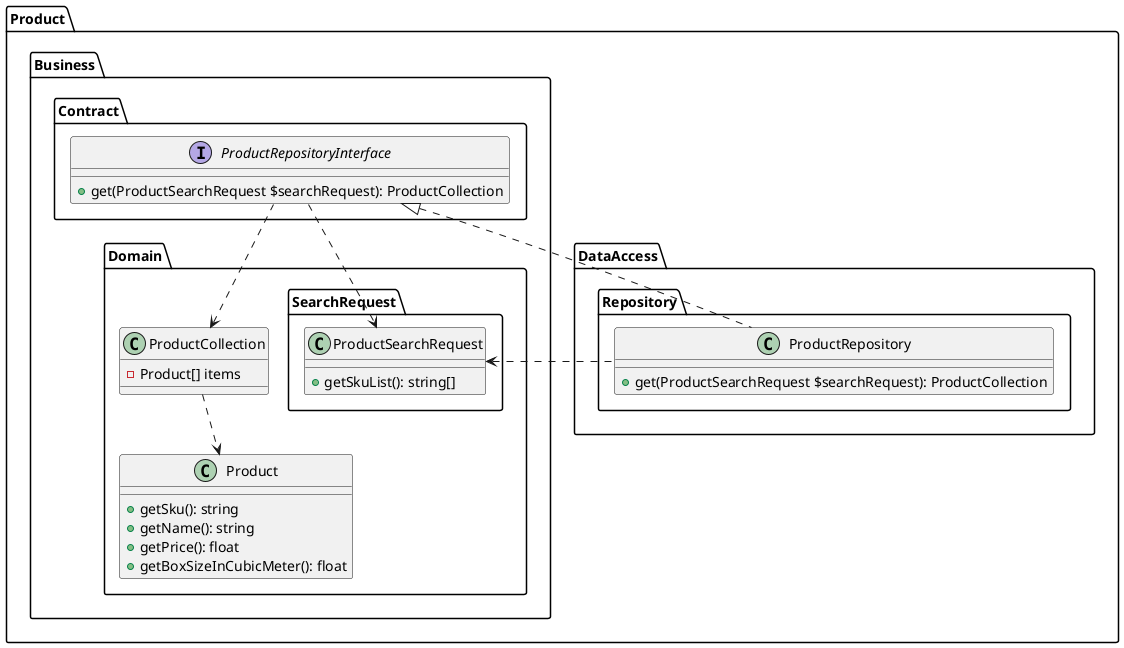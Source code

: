 @startuml

set namespaceSeparator \\

interface Product\\Business\\Contract\\ProductRepositoryInterface {
    +get(ProductSearchRequest $searchRequest): ProductCollection
}

class Product\\Business\\Domain\\Product {
    +getSku(): string
    +getName(): string
    +getPrice(): float
    +getBoxSizeInCubicMeter(): float
}



class Product\\Business\\Domain\\SearchRequest\\ProductSearchRequest {
    +getSkuList(): string[]
}


Product\\Business\\Domain\\ProductCollection ..> Product\\Business\\Domain\\Product

class Product\\Business\\Domain\\ProductCollection {
    -Product[] items
}

Product\\Business\\Contract\\ProductRepositoryInterface .left.> Product\\Business\\Domain\\ProductCollection
Product\\Business\\Contract\\ProductRepositoryInterface ..> Product\\Business\\Domain\\SearchRequest\\ProductSearchRequest
Product\\DataAccess\\Repository\\ProductRepository .left.> Product\\Business\\Domain\\SearchRequest\\ProductSearchRequest

class Product\\DataAccess\\Repository\\ProductRepository implements Product\\Business\\Contract\\ProductRepositoryInterface {
    +get(ProductSearchRequest $searchRequest): ProductCollection
}


@enduml